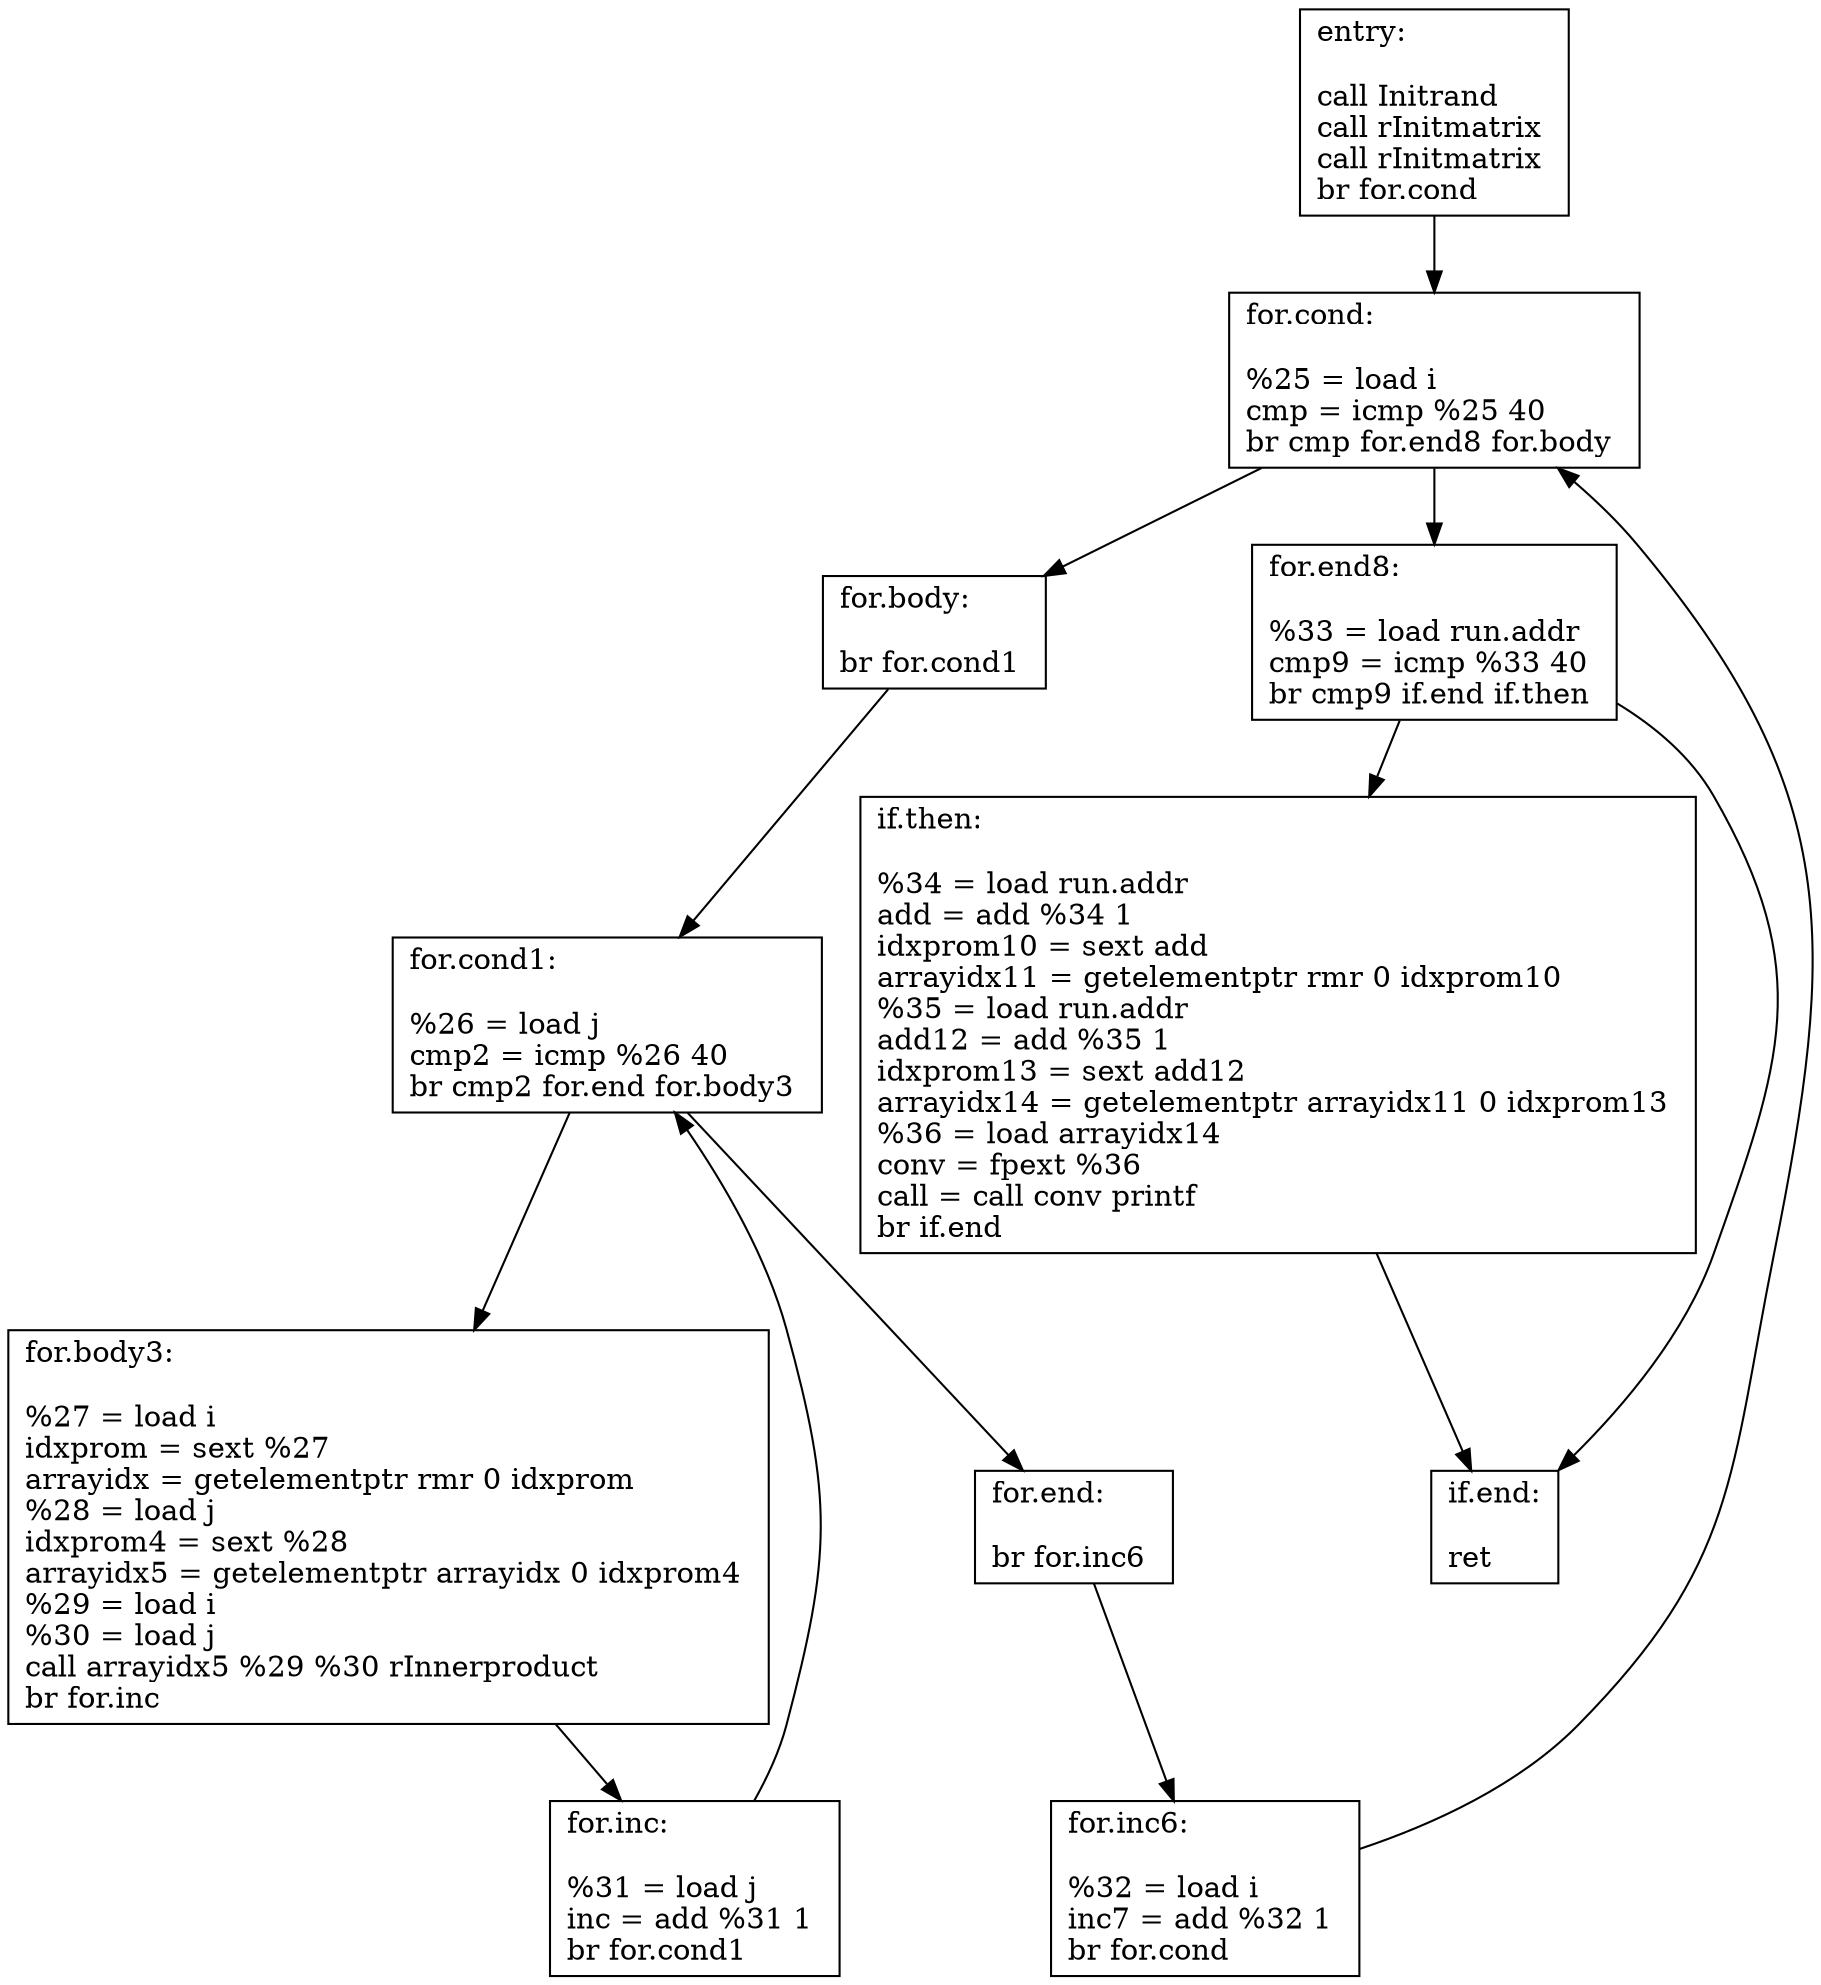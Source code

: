 digraph "CFG for 'Mm' function" {
	entry[shape=record,
		label="{entry:\l\l
			call Initrand \l
			call rInitmatrix \l
			call rInitmatrix \l
			br for.cond \l
		}"
	];
	entry -> forcond;
	forcond[shape=record,
		label="{for.cond:\l\l
			%25 = load i \l
			cmp = icmp %25 40 \l
			br cmp for.end8 for.body \l
		}"
	];
	forcond -> forbody;
	forcond -> forend8;
	forbody[shape=record,
		label="{for.body:\l\l
			br for.cond1 \l
		}"
	];
	forbody -> forcond1;
	forcond1[shape=record,
		label="{for.cond1:\l\l
			%26 = load j \l
			cmp2 = icmp %26 40 \l
			br cmp2 for.end for.body3 \l
		}"
	];
	forcond1 -> forbody3;
	forcond1 -> forend;
	forbody3[shape=record,
		label="{for.body3:\l\l
			%27 = load i \l
			idxprom = sext %27 \l
			arrayidx = getelementptr rmr 0 idxprom \l
			%28 = load j \l
			idxprom4 = sext %28 \l
			arrayidx5 = getelementptr arrayidx 0 idxprom4 \l
			%29 = load i \l
			%30 = load j \l
			call arrayidx5 %29 %30 rInnerproduct \l
			br for.inc \l
		}"
	];
	forbody3 -> forinc;
	forinc[shape=record,
		label="{for.inc:\l\l
			%31 = load j \l
			inc = add %31 1 \l
			br for.cond1 \l
		}"
	];
	forinc -> forcond1;
	forend[shape=record,
		label="{for.end:\l\l
			br for.inc6 \l
		}"
	];
	forend -> forinc6;
	forinc6[shape=record,
		label="{for.inc6:\l\l
			%32 = load i \l
			inc7 = add %32 1 \l
			br for.cond \l
		}"
	];
	forinc6 -> forcond;
	forend8[shape=record,
		label="{for.end8:\l\l
			%33 = load run.addr \l
			cmp9 = icmp %33 40 \l
			br cmp9 if.end if.then \l
		}"
	];
	forend8 -> ifthen;
	forend8 -> ifend;
	ifthen[shape=record,
		label="{if.then:\l\l
			%34 = load run.addr \l
			add = add %34 1 \l
			idxprom10 = sext add \l
			arrayidx11 = getelementptr rmr 0 idxprom10 \l
			%35 = load run.addr \l
			add12 = add %35 1 \l
			idxprom13 = sext add12 \l
			arrayidx14 = getelementptr arrayidx11 0 idxprom13 \l
			%36 = load arrayidx14 \l
			conv = fpext %36 \l
			call = call conv printf \l
			br if.end \l
		}"
	];
	ifthen -> ifend;
	ifend[shape=record,
		label="{if.end:\l\l
			ret \l
		}"
	];
}
